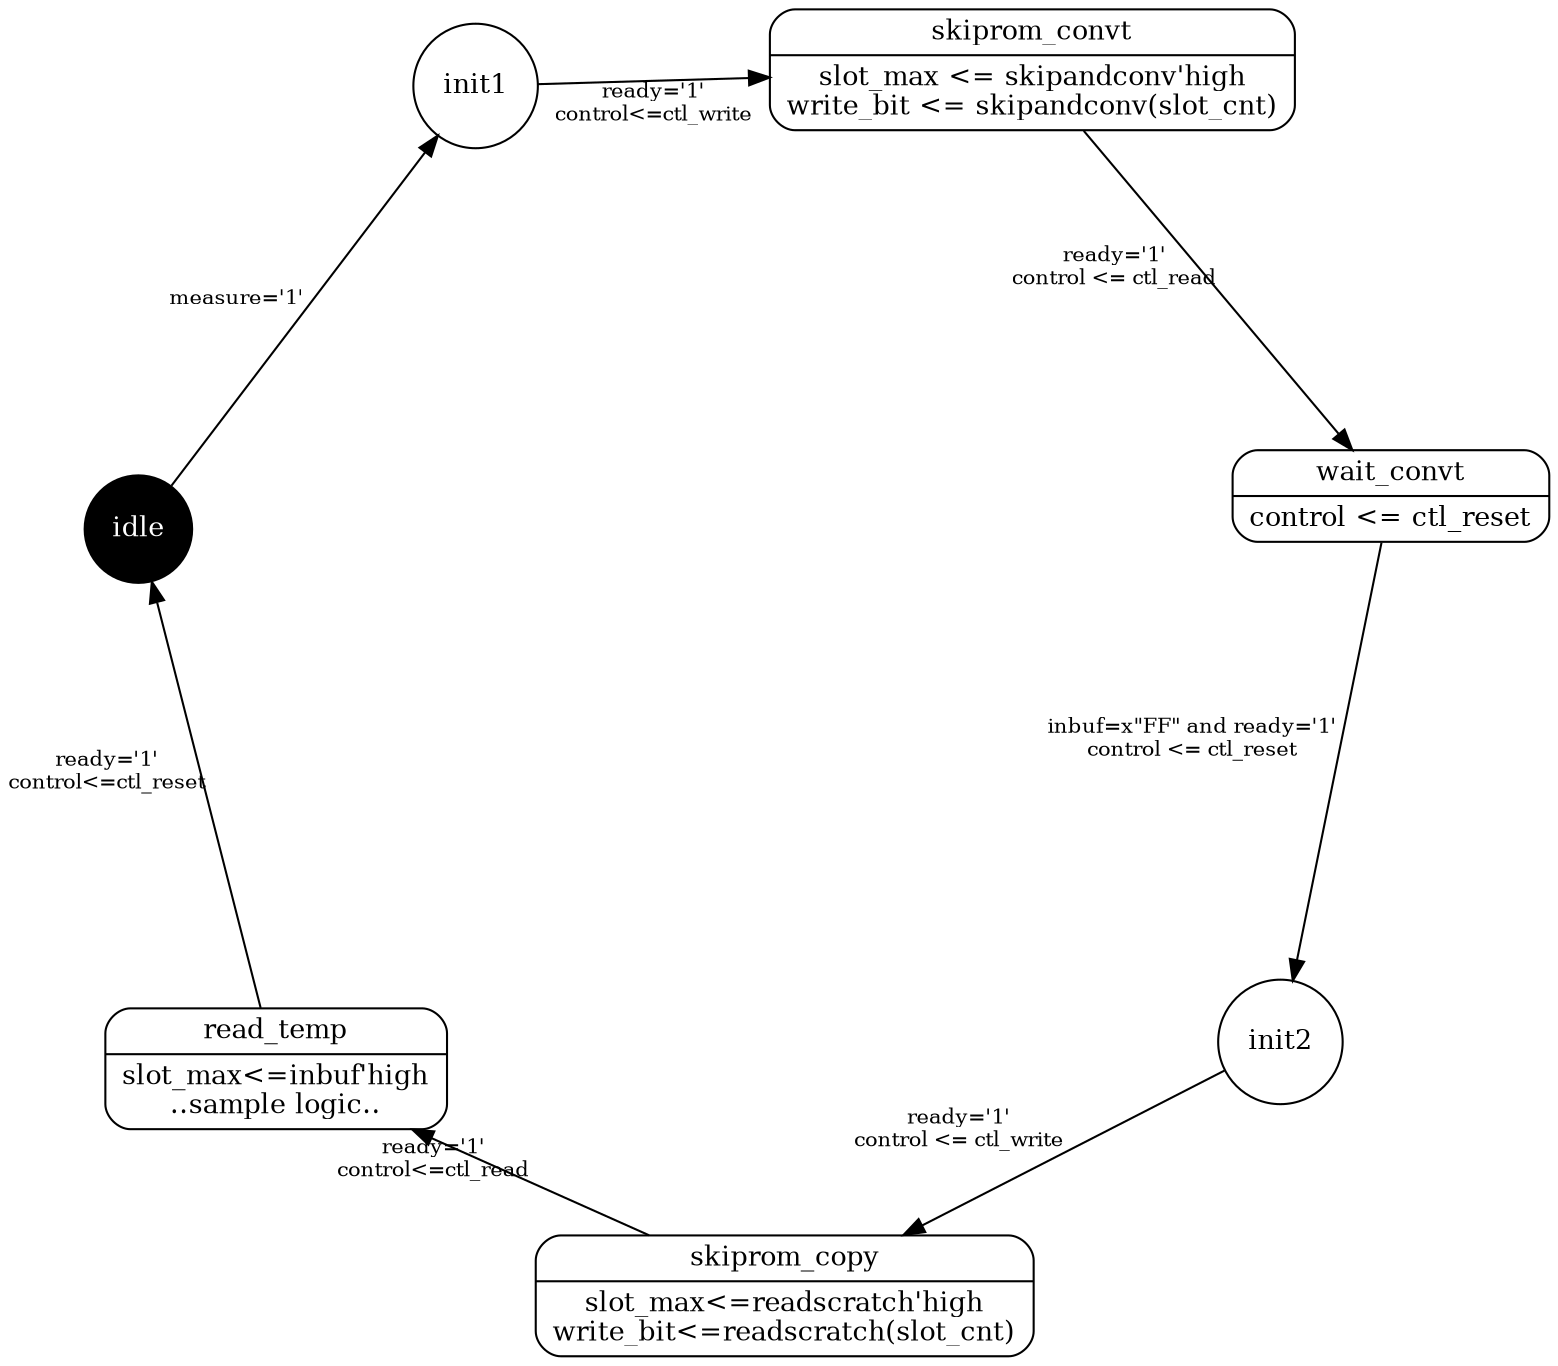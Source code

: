 digraph G
{
	layout=neato
	splines=true;
	sep="+25,25";
	overlap=scalexy;
	nodesep=0.6;
	

	node [shape=record, style=rounded]
	edge [fontsize=10];
	node [fontsize=13];
	
	idle [shape=circle, style="solid,filled", color=black, fillcolor=black, fontcolor = white]
	init1 [shape = circle]
	init2 [shape = circle]
	idle -> init1 [label="measure='1'"]

	init1 -> skiprom_convt [labelangle = 10,label="ready='1'\ncontrol<=ctl_write"]
	
	skiprom_convt [label=<{\N|slot_max &lt;= skipandconv'high<br/>write_bit &lt;= skipandconv(slot_cnt)}>]
	skiprom_convt -> wait_convt [label="ready='1'\ncontrol &lt;= ctl_read"]
	
	wait_convt [label=<{\N|control &lt;= ctl_reset}>]
	wait_convt -> init2 [label = "inbuf=x\"FF\" and ready='1'\ncontrol &lt;= ctl_reset"]

	init2 -> skiprom_copy [labelangle = 10,label="ready='1'\ncontrol <= ctl_write"]
	
	skiprom_copy [ label = 	<{\N|slot_max&lt;=readscratch'high<br/>write_bit&lt;=readscratch(slot_cnt)}>]
	skiprom_copy -> read_temp [label = "ready='1'\ncontrol<=ctl_read"]
	
	read_temp [ label = <{\N|slot_max&lt;=inbuf'high<br/>..sample logic..}>]
	read_temp -> idle [label = "ready='1'\ncontrol<=ctl_reset"]
	

	

}	
/*
type state_t is ( idle
				, init1
				, skiprom_convt
				, wait_convt
				, init2
				, skiprom_copy
				, read_temp
				);
			when skiprom_convt =>
				slot_max <= skipandconv'high;
				write_bit <= skipandconv(slot_cnt);
				if ready = '1' then
					next_state <= wait_convt;
					control <= ctl_read;
				end if;*/
